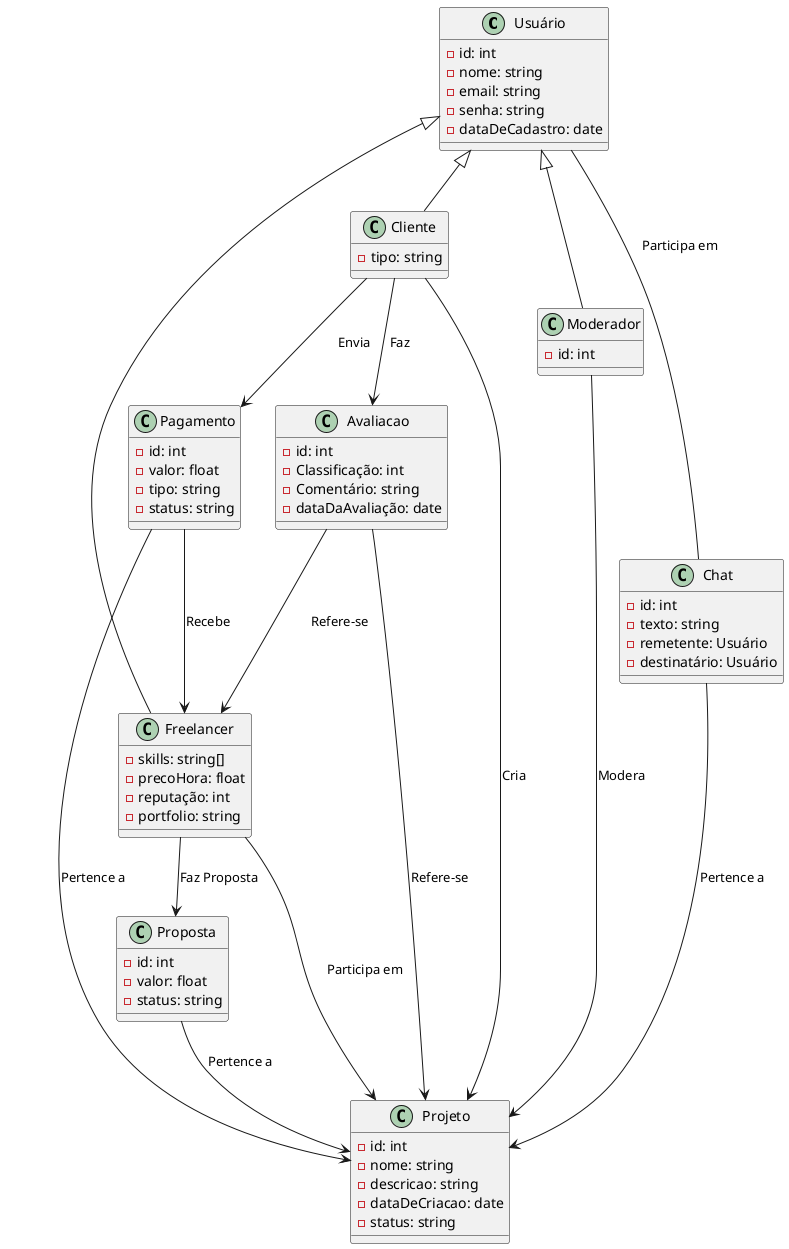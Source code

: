 @startuml Conceitual

class Usuário {
  - id: int
  - nome: string
  - email: string
  - senha: string
  - dataDeCadastro: date
}

class Freelancer {
  - skills: string[]
  - precoHora: float
  - reputação: int
  - portfolio: string
}

class Cliente {
  - tipo: string
}

class Moderador {
  - id: int
}

class Proposta {
  - id: int
  - valor: float
  - status: string
}

class Projeto {
  - id: int
  - nome: string
  - descricao: string
  - dataDeCriacao: date
  - status: string
}

class Pagamento {
  - id: int
  - valor: float
  - tipo: string
  - status: string
}

class Chat {
  - id: int
  - texto: string
  - remetente: Usuário
  - destinatário: Usuário
}

class Avaliacao {
    - id: int
    - Classificação: int
    - Comentário: string
    - dataDaAvaliação: date
}

Usuário <|-- Moderador
Usuário <|-- Cliente
Usuário <|-- Freelancer

Avaliacao --> Freelancer: Refere-se
Avaliacao --> Projeto: Refere-se

Cliente --> Avaliacao: Faz
Proposta --> Projeto: Pertence a
Freelancer --> Proposta: Faz Proposta
Freelancer --> Projeto: Participa em
Cliente --> Projeto: Cria
Chat --> Projeto: Pertence a
Moderador --> Projeto: Modera
Pagamento --> Projeto: Pertence a
Cliente --> Pagamento: Envia
Pagamento --> Freelancer: Recebe

Usuário -- Chat: Participa em
@enduml